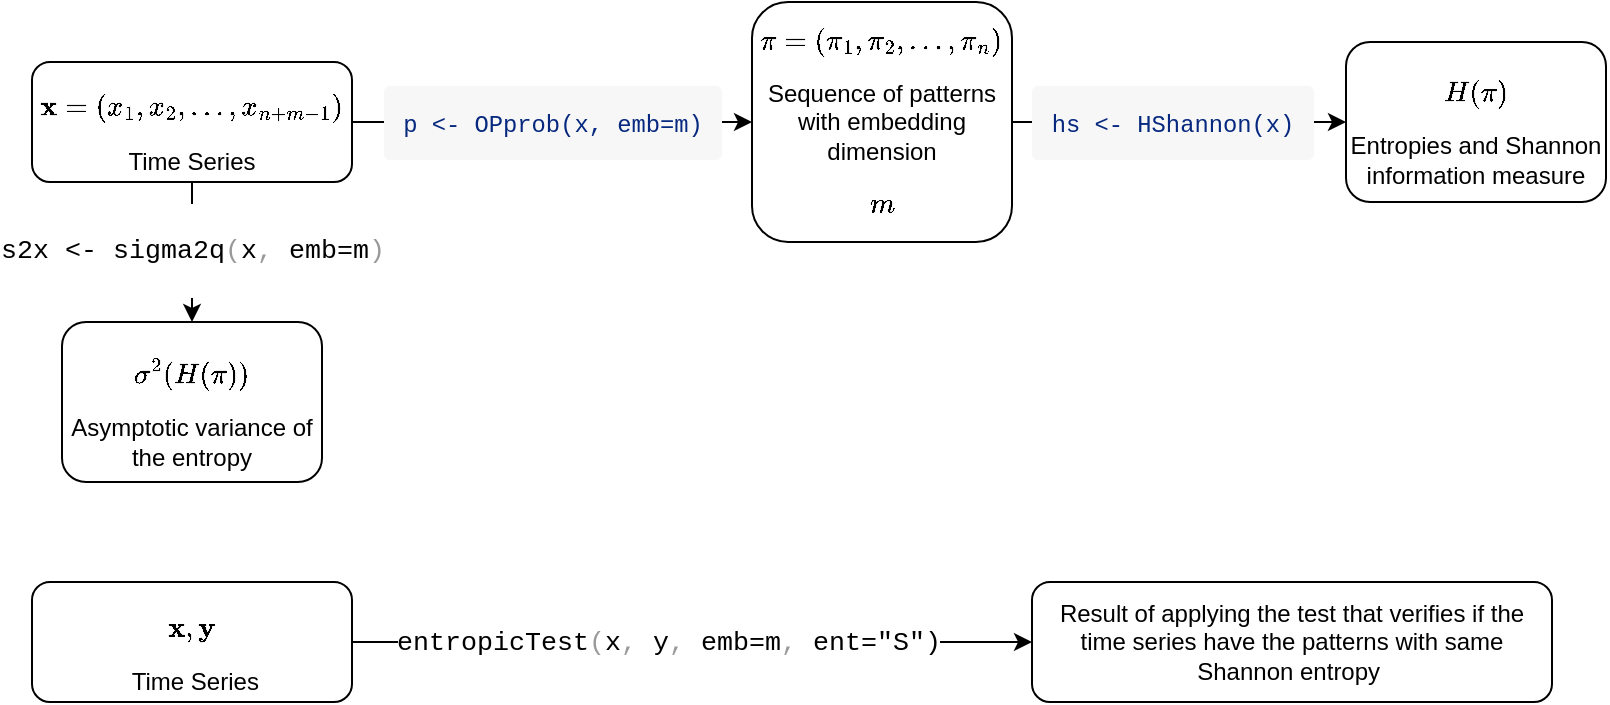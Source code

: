 <mxfile version="24.7.5">
  <diagram id="C5RBs43oDa-KdzZeNtuy" name="Page-1">
    <mxGraphModel dx="880" dy="822" grid="1" gridSize="10" guides="1" tooltips="1" connect="1" arrows="1" fold="1" page="1" pageScale="1" pageWidth="827" pageHeight="1169" math="1" shadow="0">
      <root>
        <mxCell id="WIyWlLk6GJQsqaUBKTNV-0" />
        <mxCell id="WIyWlLk6GJQsqaUBKTNV-1" parent="WIyWlLk6GJQsqaUBKTNV-0" />
        <mxCell id="RK1e2ol13wnJMHTdH-v0-12" style="edgeStyle=orthogonalEdgeStyle;rounded=0;orthogonalLoop=1;jettySize=auto;html=1;" parent="WIyWlLk6GJQsqaUBKTNV-1" source="RK1e2ol13wnJMHTdH-v0-1" target="RK1e2ol13wnJMHTdH-v0-9" edge="1">
          <mxGeometry relative="1" as="geometry" />
        </mxCell>
        <mxCell id="RK1e2ol13wnJMHTdH-v0-13" value="&lt;pre style=&quot;background-image: none; background-position: initial; background-size: initial; background-repeat: initial; background-attachment: initial; background-origin: initial; background-clip: initial; text-shadow: white 0px 1px; text-align: left; word-break: normal; overflow-wrap: normal; line-height: 1.5; tab-size: 4; hyphens: none; overflow: auto; font-family: Courier, monospace; font-size: 13.333px;&quot; tabindex=&quot;0&quot; class=&quot;language-r&quot;&gt;&lt;code style=&quot;background: none; text-shadow: white 0px 1px; word-spacing: normal; word-break: normal; overflow-wrap: normal; line-height: 1.5; tab-size: 4; hyphens: none; font-family: Courier, monospace;&quot; class=&quot;language-r&quot;&gt;s2x &amp;lt;- sigma2q&lt;span style=&quot;color: rgb(153, 153, 153);&quot; class=&quot;token punctuation&quot;&gt;(&lt;/span&gt;x&lt;span style=&quot;color: rgb(153, 153, 153);&quot; class=&quot;token punctuation&quot;&gt;,&lt;/span&gt; emb=m&lt;span style=&quot;color: rgb(153, 153, 153);&quot; class=&quot;token punctuation&quot;&gt;)&lt;/span&gt;&lt;/code&gt;&lt;/pre&gt;" style="edgeLabel;html=1;align=center;verticalAlign=middle;resizable=0;points=[];" parent="RK1e2ol13wnJMHTdH-v0-12" vertex="1" connectable="0">
          <mxGeometry x="-0.05" relative="1" as="geometry">
            <mxPoint as="offset" />
          </mxGeometry>
        </mxCell>
        <mxCell id="RK1e2ol13wnJMHTdH-v0-1" value="$$\mathbf x=(x_1,x_2,\dots,x_{n+m-1})$$&lt;div&gt;Time Series&lt;/div&gt;" style="rounded=1;whiteSpace=wrap;html=1;" parent="WIyWlLk6GJQsqaUBKTNV-1" vertex="1">
          <mxGeometry x="40" y="80" width="160" height="60" as="geometry" />
        </mxCell>
        <mxCell id="RK1e2ol13wnJMHTdH-v0-6" value="" style="edgeStyle=orthogonalEdgeStyle;rounded=0;orthogonalLoop=1;jettySize=auto;html=1;" parent="WIyWlLk6GJQsqaUBKTNV-1" source="RK1e2ol13wnJMHTdH-v0-2" target="RK1e2ol13wnJMHTdH-v0-5" edge="1">
          <mxGeometry relative="1" as="geometry" />
        </mxCell>
        <mxCell id="RK1e2ol13wnJMHTdH-v0-2" value="$$\mathbf \pi=(\pi_1,\pi_2,\dots,\pi_n)$$&lt;div&gt;Sequence of patterns with embedding dimension $$m$$&lt;/div&gt;" style="rounded=1;whiteSpace=wrap;html=1;" parent="WIyWlLk6GJQsqaUBKTNV-1" vertex="1">
          <mxGeometry x="400" y="50" width="130" height="120" as="geometry" />
        </mxCell>
        <mxCell id="RK1e2ol13wnJMHTdH-v0-5" value="$$H(\mathbf \pi)$$&lt;div&gt;Entropies and Shannon information measure&lt;/div&gt;" style="rounded=1;whiteSpace=wrap;html=1;" parent="WIyWlLk6GJQsqaUBKTNV-1" vertex="1">
          <mxGeometry x="697" y="70" width="130" height="80" as="geometry" />
        </mxCell>
        <mxCell id="RK1e2ol13wnJMHTdH-v0-3" value="" style="edgeStyle=orthogonalEdgeStyle;rounded=0;orthogonalLoop=1;jettySize=auto;html=1;" parent="WIyWlLk6GJQsqaUBKTNV-1" source="RK1e2ol13wnJMHTdH-v0-1" target="RK1e2ol13wnJMHTdH-v0-2" edge="1">
          <mxGeometry relative="1" as="geometry" />
        </mxCell>
        <mxCell id="RK1e2ol13wnJMHTdH-v0-4" value="&lt;pre style=&quot;background-color: rgb(247, 247, 247); border-radius: 3px; color: rgb(51, 51, 51); text-wrap: wrap; margin-top: 0px; margin-bottom: 0px; padding: 10px; overflow: visible; font-size: 14px; text-align: start;&quot; class=&quot;sourceCode r&quot;&gt;&lt;code style=&quot;text-wrap: nowrap; border-radius: 3px; font-family: Consolas, Monaco, &amp;quot;Courier New&amp;quot;, monospace; font-size: 11.9px; overflow: visible; position: relative;&quot; class=&quot;sourceCode r&quot;&gt;&lt;span style=&quot;color: inherit; text-decoration: inherit; line-height: 1.25;&quot; id=&quot;cb1-2&quot;&gt;&lt;span style=&quot;color: rgb(6, 40, 126);&quot; class=&quot;fu&quot;&gt;p &amp;lt;- OPprob(x, emb=m)&lt;/span&gt;&lt;/span&gt;&lt;/code&gt;&lt;/pre&gt;" style="edgeLabel;html=1;align=center;verticalAlign=middle;resizable=0;points=[];" parent="RK1e2ol13wnJMHTdH-v0-3" vertex="1" connectable="0">
          <mxGeometry x="-0.158" relative="1" as="geometry">
            <mxPoint x="16" as="offset" />
          </mxGeometry>
        </mxCell>
        <mxCell id="RK1e2ol13wnJMHTdH-v0-8" value="&lt;pre style=&quot;background-color: rgb(247, 247, 247); border-radius: 3px; color: rgb(51, 51, 51); text-wrap: wrap; margin-top: 0px; margin-bottom: 0px; padding: 10px; overflow: visible; font-size: 14px; text-align: start;&quot; class=&quot;sourceCode r&quot;&gt;&lt;code style=&quot;text-wrap: nowrap; border-radius: 3px; font-family: Consolas, Monaco, &amp;quot;Courier New&amp;quot;, monospace; font-size: 11.9px; overflow: visible; position: relative;&quot; class=&quot;sourceCode r&quot;&gt;&lt;span style=&quot;color: inherit; text-decoration: inherit; line-height: 1.25;&quot; id=&quot;cb1-2&quot;&gt;&lt;span style=&quot;color: rgb(6, 40, 126);&quot; class=&quot;fu&quot;&gt;hs &amp;lt;- HShannon(x)&lt;/span&gt;&lt;/span&gt;&lt;/code&gt;&lt;/pre&gt;" style="edgeLabel;html=1;align=center;verticalAlign=middle;resizable=0;points=[];" parent="RK1e2ol13wnJMHTdH-v0-3" vertex="1" connectable="0">
          <mxGeometry x="-0.158" relative="1" as="geometry">
            <mxPoint x="326" as="offset" />
          </mxGeometry>
        </mxCell>
        <mxCell id="RK1e2ol13wnJMHTdH-v0-9" value="$$\sigma^2(H(\mathbf \pi))$$&lt;div&gt;Asymptotic variance of the entropy&lt;/div&gt;" style="rounded=1;whiteSpace=wrap;html=1;" parent="WIyWlLk6GJQsqaUBKTNV-1" vertex="1">
          <mxGeometry x="55" y="210" width="130" height="80" as="geometry" />
        </mxCell>
        <mxCell id="RK1e2ol13wnJMHTdH-v0-17" value="" style="edgeStyle=orthogonalEdgeStyle;rounded=0;orthogonalLoop=1;jettySize=auto;html=1;" parent="WIyWlLk6GJQsqaUBKTNV-1" source="RK1e2ol13wnJMHTdH-v0-14" target="RK1e2ol13wnJMHTdH-v0-16" edge="1">
          <mxGeometry relative="1" as="geometry" />
        </mxCell>
        <mxCell id="RK1e2ol13wnJMHTdH-v0-18" value="&lt;pre style=&quot;background-image: none; background-position: initial; background-size: initial; background-repeat: initial; background-attachment: initial; background-origin: initial; background-clip: initial; text-shadow: white 0px 1px; text-align: left; word-break: normal; overflow-wrap: normal; line-height: 1.5; tab-size: 4; hyphens: none; overflow: auto; font-family: Courier, monospace; font-size: 13.333px;&quot; tabindex=&quot;0&quot; class=&quot;language-r&quot;&gt;&lt;code style=&quot;background: none; text-shadow: white 0px 1px; word-spacing: normal; word-break: normal; overflow-wrap: normal; line-height: 1.5; tab-size: 4; hyphens: none; font-family: Courier, monospace;&quot; class=&quot;language-r&quot;&gt;entropicTest&lt;span style=&quot;color: rgb(153, 153, 153);&quot; class=&quot;token punctuation&quot;&gt;(&lt;/span&gt;&lt;span style=&quot;&quot; class=&quot;token punctuation&quot;&gt;x&lt;/span&gt;&lt;span style=&quot;color: rgb(153, 153, 153);&quot; class=&quot;token punctuation&quot;&gt;,&lt;/span&gt; y&lt;span style=&quot;color: rgb(153, 153, 153);&quot; class=&quot;token punctuation&quot;&gt;,&lt;/span&gt; emb=m&lt;span style=&quot;color: rgb(153, 153, 153);&quot; class=&quot;token punctuation&quot;&gt;,&lt;/span&gt; ent=&quot;S&quot;)&lt;/code&gt;&lt;/pre&gt;" style="edgeLabel;html=1;align=center;verticalAlign=middle;resizable=0;points=[];" parent="RK1e2ol13wnJMHTdH-v0-17" vertex="1" connectable="0">
          <mxGeometry x="-0.278" y="1" relative="1" as="geometry">
            <mxPoint x="35" y="1" as="offset" />
          </mxGeometry>
        </mxCell>
        <mxCell id="RK1e2ol13wnJMHTdH-v0-14" value="&lt;div&gt;&lt;span style=&quot;background-color: initial;&quot;&gt;$$\mathbf x, \mathbf y$$&amp;nbsp;&lt;/span&gt;&lt;span style=&quot;background-color: initial;&quot;&gt;Time Series&lt;/span&gt;&lt;/div&gt;" style="rounded=1;whiteSpace=wrap;html=1;" parent="WIyWlLk6GJQsqaUBKTNV-1" vertex="1">
          <mxGeometry x="40" y="340" width="160" height="60" as="geometry" />
        </mxCell>
        <mxCell id="RK1e2ol13wnJMHTdH-v0-16" value="Result of applying the test that verifies if the time series have the patterns with same Shannon entropy&amp;nbsp;" style="rounded=1;whiteSpace=wrap;html=1;" parent="WIyWlLk6GJQsqaUBKTNV-1" vertex="1">
          <mxGeometry x="540" y="340" width="260" height="60" as="geometry" />
        </mxCell>
      </root>
    </mxGraphModel>
  </diagram>
</mxfile>
